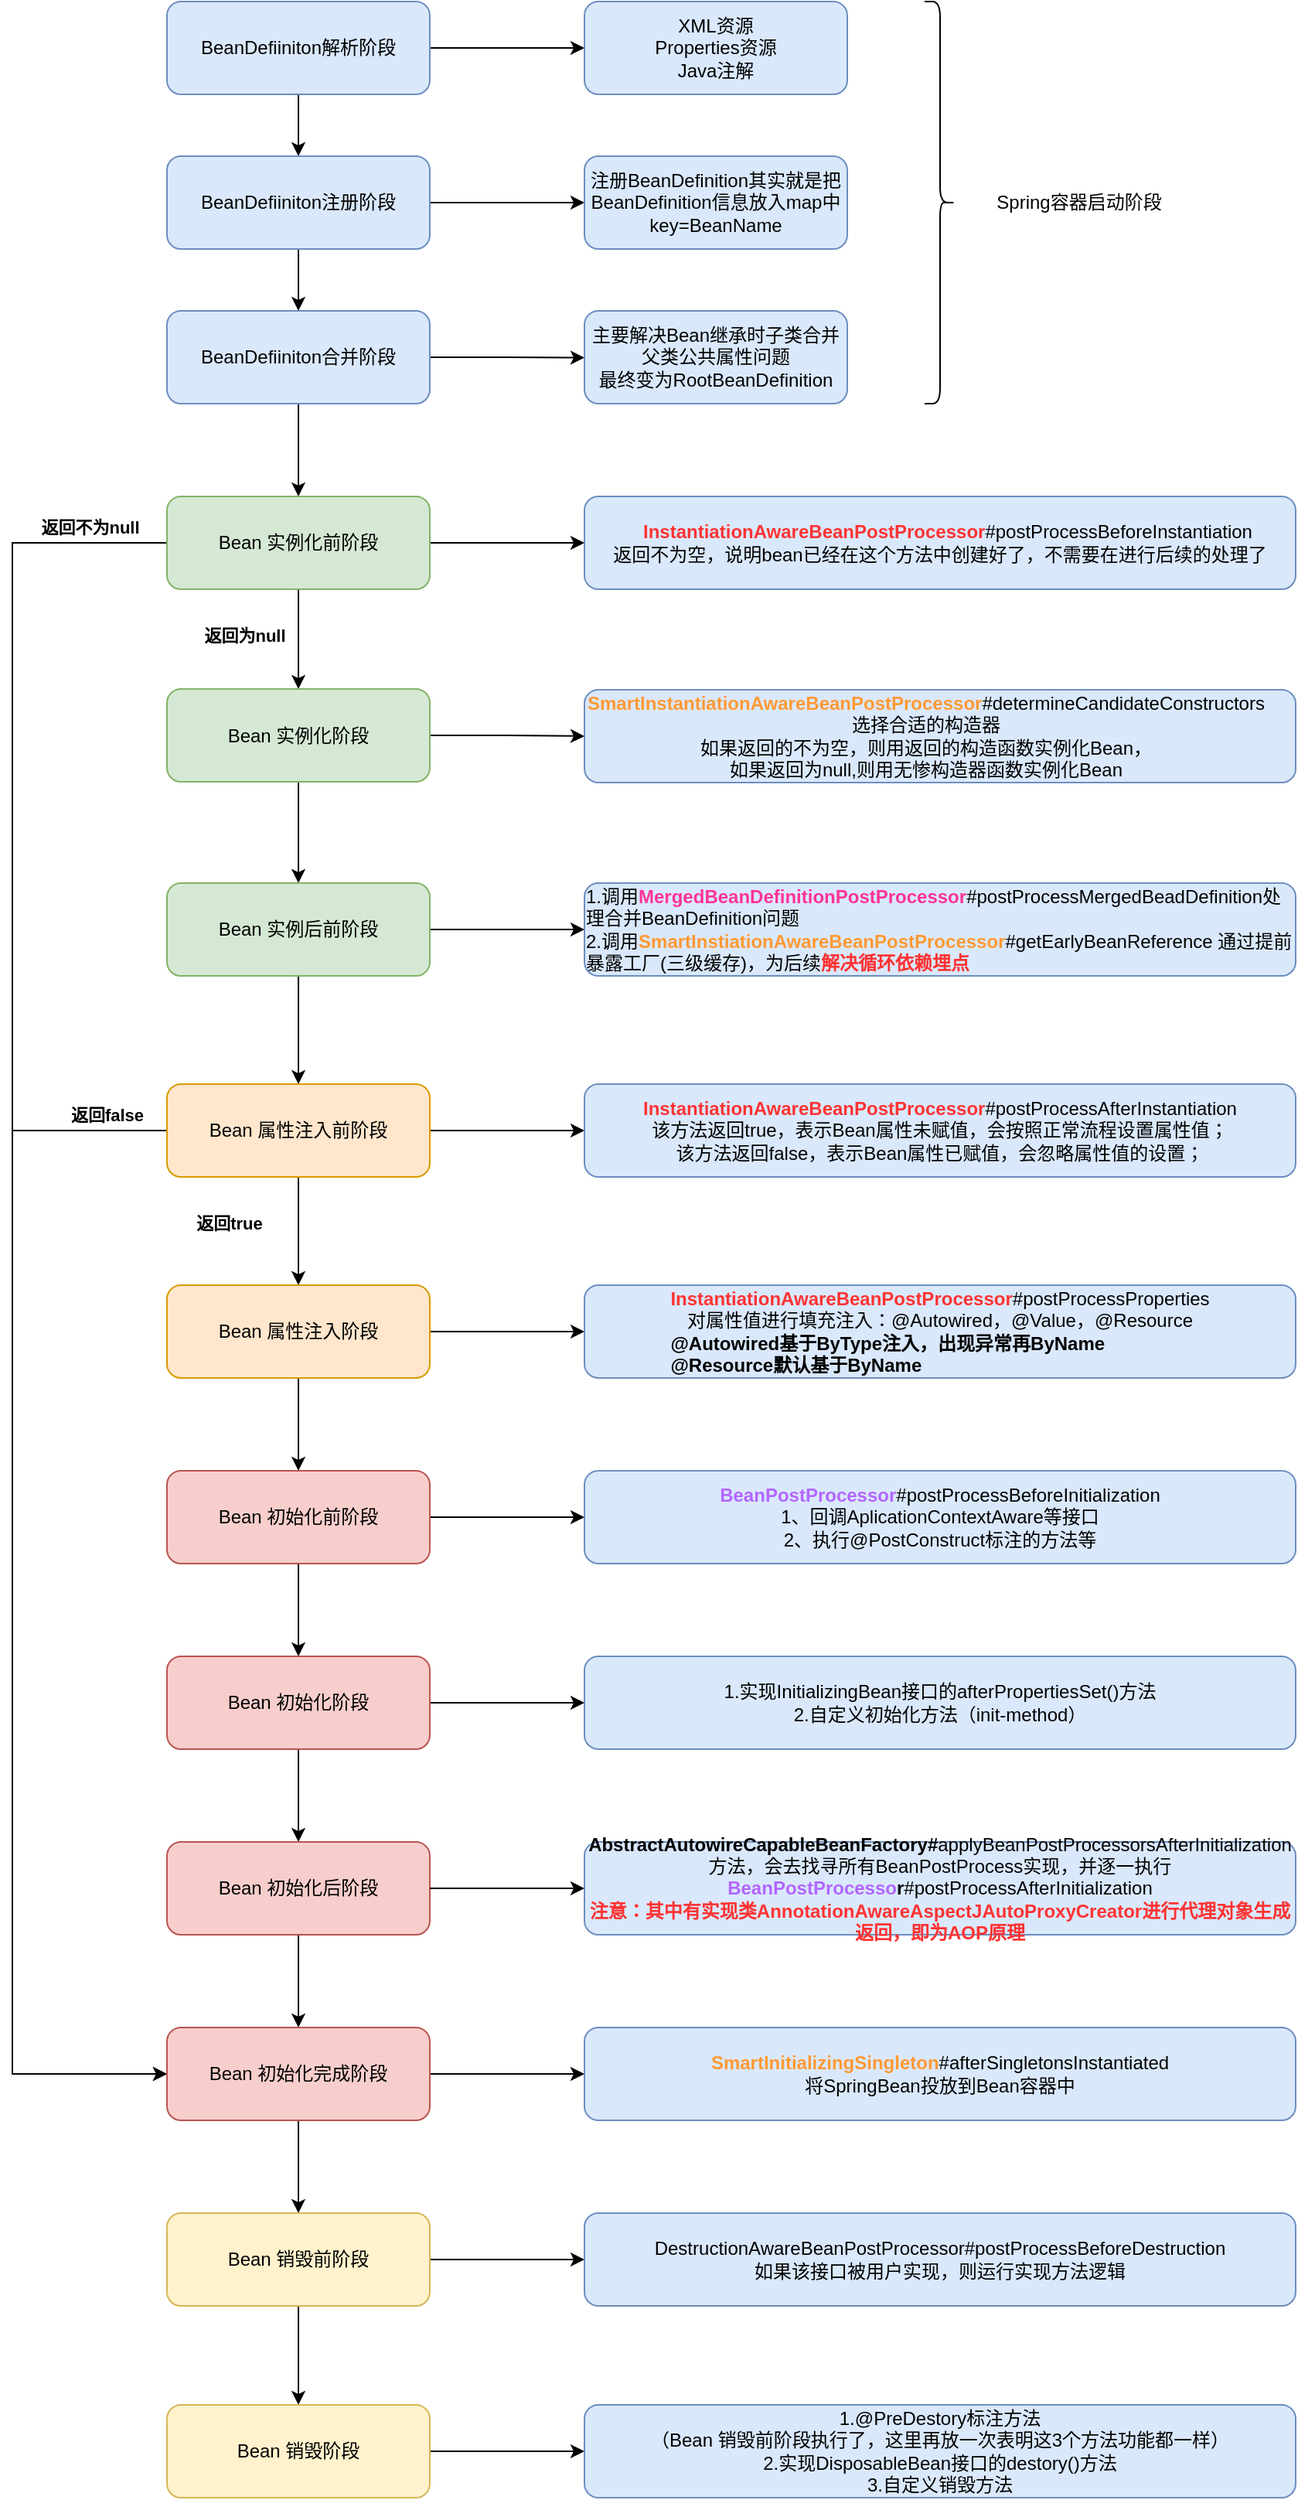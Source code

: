 <mxfile version="21.0.2" type="github">
  <diagram id="OlfqImsbNMb45H6n4PX8" name="第 1 页">
    <mxGraphModel dx="1195" dy="590" grid="1" gridSize="10" guides="1" tooltips="1" connect="1" arrows="1" fold="1" page="1" pageScale="1" pageWidth="827" pageHeight="1169" math="0" shadow="0">
      <root>
        <mxCell id="0" />
        <mxCell id="1" parent="0" />
        <mxCell id="ik_k4gAjeatmCQZmZOk4-6" style="edgeStyle=orthogonalEdgeStyle;rounded=0;orthogonalLoop=1;jettySize=auto;html=1;exitX=0.5;exitY=1;exitDx=0;exitDy=0;entryX=0.5;entryY=0;entryDx=0;entryDy=0;" parent="1" source="ik_k4gAjeatmCQZmZOk4-1" target="ik_k4gAjeatmCQZmZOk4-4" edge="1">
          <mxGeometry relative="1" as="geometry" />
        </mxCell>
        <mxCell id="ik_k4gAjeatmCQZmZOk4-8" style="edgeStyle=orthogonalEdgeStyle;rounded=0;orthogonalLoop=1;jettySize=auto;html=1;exitX=1;exitY=0.5;exitDx=0;exitDy=0;entryX=0;entryY=0.5;entryDx=0;entryDy=0;" parent="1" source="ik_k4gAjeatmCQZmZOk4-1" target="ik_k4gAjeatmCQZmZOk4-7" edge="1">
          <mxGeometry relative="1" as="geometry" />
        </mxCell>
        <mxCell id="ik_k4gAjeatmCQZmZOk4-1" value="BeanDefiiniton解析阶段" style="rounded=1;whiteSpace=wrap;html=1;fontStyle=0;fillColor=#dae8fc;strokeColor=#6c8ebf;" parent="1" vertex="1">
          <mxGeometry x="150" y="140" width="170" height="60" as="geometry" />
        </mxCell>
        <mxCell id="ik_k4gAjeatmCQZmZOk4-10" style="edgeStyle=orthogonalEdgeStyle;rounded=0;orthogonalLoop=1;jettySize=auto;html=1;exitX=1;exitY=0.5;exitDx=0;exitDy=0;entryX=0;entryY=0.5;entryDx=0;entryDy=0;" parent="1" source="ik_k4gAjeatmCQZmZOk4-4" target="ik_k4gAjeatmCQZmZOk4-9" edge="1">
          <mxGeometry relative="1" as="geometry" />
        </mxCell>
        <mxCell id="ik_k4gAjeatmCQZmZOk4-12" style="edgeStyle=orthogonalEdgeStyle;rounded=0;orthogonalLoop=1;jettySize=auto;html=1;exitX=0.5;exitY=1;exitDx=0;exitDy=0;entryX=0.5;entryY=0;entryDx=0;entryDy=0;" parent="1" source="ik_k4gAjeatmCQZmZOk4-4" target="ik_k4gAjeatmCQZmZOk4-11" edge="1">
          <mxGeometry relative="1" as="geometry" />
        </mxCell>
        <mxCell id="ik_k4gAjeatmCQZmZOk4-4" value="BeanDefiiniton注册阶段" style="rounded=1;whiteSpace=wrap;html=1;fontStyle=0;fillColor=#dae8fc;strokeColor=#6c8ebf;" parent="1" vertex="1">
          <mxGeometry x="150" y="240" width="170" height="60" as="geometry" />
        </mxCell>
        <mxCell id="ik_k4gAjeatmCQZmZOk4-7" value="XML资源&lt;br&gt;Properties资源&lt;br&gt;Java注解" style="rounded=1;whiteSpace=wrap;html=1;fontStyle=0;fillColor=#dae8fc;strokeColor=#6c8ebf;" parent="1" vertex="1">
          <mxGeometry x="420" y="140" width="170" height="60" as="geometry" />
        </mxCell>
        <mxCell id="ik_k4gAjeatmCQZmZOk4-9" value="&lt;br&gt;注册BeanDefinition其实就是把 BeanDefinition信息放入map中&lt;br&gt;key=BeanName&lt;br style=&quot;border-color: var(--border-color);&quot;&gt;&lt;span style=&quot;border-color: var(--border-color); color: rgba(0, 0, 0, 0); font-family: monospace; font-size: 0px; text-align: start;&quot;&gt;%3CmxGraphModel%3E%3Croot%3E%3CmxCell%20id%3D%220%22%2F%3E%3CmxCell%20id%3D%221%22%20parent%3D%220%22%2F%3E%3CmxCell%20id%3D%222%22%20value%3D%22XML%E8%B5%84%E6%BA%90%26lt%3Bbr%26gt%3BProperties%E8%B5%84%E6%BA%90%26lt%3Bbr%26gt%3BJava%E6%B3%A8%E8%A7%A3%22%20style%3D%22rounded%3D1%3BwhiteSpace%3Dwrap%3Bhtml%3D1%3BfontStyle%3D0%22%20vertex%3D%221%22%20parent%3D%221%22%3E%3CmxGeometry%20x%3D%22420%22%20y%3D%22140%22%20width%3D%22170%22%20height%3D%2260%22%20as%3D%22geometry%22%2F%3E%3C%2FmxCell%3E%3C%2Froot%3E%3C%2FmxGraphModel%3E&lt;br style=&quot;border-color: var(--border-color);&quot;&gt;&lt;/span&gt;" style="rounded=1;whiteSpace=wrap;html=1;fontStyle=0;fillColor=#dae8fc;strokeColor=#6c8ebf;" parent="1" vertex="1">
          <mxGeometry x="420" y="240" width="170" height="60" as="geometry" />
        </mxCell>
        <mxCell id="ik_k4gAjeatmCQZmZOk4-13" style="edgeStyle=orthogonalEdgeStyle;rounded=0;orthogonalLoop=1;jettySize=auto;html=1;exitX=1;exitY=0.5;exitDx=0;exitDy=0;" parent="1" source="ik_k4gAjeatmCQZmZOk4-11" edge="1">
          <mxGeometry relative="1" as="geometry">
            <mxPoint x="420" y="370.286" as="targetPoint" />
          </mxGeometry>
        </mxCell>
        <mxCell id="ik_k4gAjeatmCQZmZOk4-18" style="edgeStyle=orthogonalEdgeStyle;rounded=0;orthogonalLoop=1;jettySize=auto;html=1;exitX=0.5;exitY=1;exitDx=0;exitDy=0;entryX=0.5;entryY=0;entryDx=0;entryDy=0;" parent="1" source="ik_k4gAjeatmCQZmZOk4-11" target="ik_k4gAjeatmCQZmZOk4-17" edge="1">
          <mxGeometry relative="1" as="geometry" />
        </mxCell>
        <mxCell id="ik_k4gAjeatmCQZmZOk4-11" value="BeanDefiiniton合并阶段" style="rounded=1;whiteSpace=wrap;html=1;fontStyle=0;fillColor=#dae8fc;strokeColor=#6c8ebf;" parent="1" vertex="1">
          <mxGeometry x="150" y="340" width="170" height="60" as="geometry" />
        </mxCell>
        <mxCell id="ik_k4gAjeatmCQZmZOk4-14" value="&lt;br&gt;主要解决Bean继承时子类合并父类公共属性问题&lt;br&gt;最终变为RootBeanDefinition&lt;br style=&quot;border-color: var(--border-color);&quot;&gt;&lt;span style=&quot;border-color: var(--border-color); color: rgba(0, 0, 0, 0); font-family: monospace; font-size: 0px; text-align: start;&quot;&gt;%3CmxGraphModel%3E%3Croot%3E%3CmxCell%20id%3D%220%22%2F%3E%3CmxCell%20id%3D%221%22%20parent%3D%220%22%2F%3E%3CmxCell%20id%3D%222%22%20value%3D%22XML%E8%B5%84%E6%BA%90%26lt%3Bbr%26gt%3BProperties%E8%B5%84%E6%BA%90%26lt%3Bbr%26gt%3BJava%E6%B3%A8%E8%A7%A3%22%20style%3D%22rounded%3D1%3BwhiteSpace%3Dwrap%3Bhtml%3D1%3BfontStyle%3D0%22%20vertex%3D%221%22%20parent%3D%221%22%3E%3CmxGeometry%20x%3D%22420%22%20y%3D%22140%22%20width%3D%22170%22%20height%3D%2260%22%20as%3D%22geometry%22%2F%3E%3C%2FmxCell%3E%3C%2Froot%3E%3C%2FmxGraphModel%3E&lt;br style=&quot;border-color: var(--border-color);&quot;&gt;&lt;/span&gt;" style="rounded=1;whiteSpace=wrap;html=1;fontStyle=0;fillColor=#dae8fc;strokeColor=#6c8ebf;" parent="1" vertex="1">
          <mxGeometry x="420" y="340" width="170" height="60" as="geometry" />
        </mxCell>
        <mxCell id="ik_k4gAjeatmCQZmZOk4-15" value="" style="shape=curlyBracket;whiteSpace=wrap;html=1;rounded=1;flipH=1;labelPosition=right;verticalLabelPosition=middle;align=left;verticalAlign=middle;" parent="1" vertex="1">
          <mxGeometry x="640" y="140" width="20" height="260" as="geometry" />
        </mxCell>
        <mxCell id="ik_k4gAjeatmCQZmZOk4-16" value="Spring容器启动阶段" style="text;html=1;strokeColor=none;fillColor=none;align=center;verticalAlign=middle;whiteSpace=wrap;rounded=0;" parent="1" vertex="1">
          <mxGeometry x="680" y="255" width="120" height="30" as="geometry" />
        </mxCell>
        <mxCell id="ik_k4gAjeatmCQZmZOk4-20" style="edgeStyle=orthogonalEdgeStyle;rounded=0;orthogonalLoop=1;jettySize=auto;html=1;exitX=1;exitY=0.5;exitDx=0;exitDy=0;entryX=0;entryY=0.5;entryDx=0;entryDy=0;" parent="1" source="ik_k4gAjeatmCQZmZOk4-17" target="ik_k4gAjeatmCQZmZOk4-19" edge="1">
          <mxGeometry relative="1" as="geometry" />
        </mxCell>
        <mxCell id="ik_k4gAjeatmCQZmZOk4-23" value="返回为null" style="edgeStyle=orthogonalEdgeStyle;rounded=0;orthogonalLoop=1;jettySize=auto;html=1;exitX=0.5;exitY=1;exitDx=0;exitDy=0;entryX=0.5;entryY=0;entryDx=0;entryDy=0;fontStyle=1" parent="1" source="ik_k4gAjeatmCQZmZOk4-17" target="ik_k4gAjeatmCQZmZOk4-22" edge="1">
          <mxGeometry x="-0.07" y="-35" relative="1" as="geometry">
            <mxPoint as="offset" />
          </mxGeometry>
        </mxCell>
        <mxCell id="ik_k4gAjeatmCQZmZOk4-71" style="edgeStyle=orthogonalEdgeStyle;rounded=0;orthogonalLoop=1;jettySize=auto;html=1;exitX=0;exitY=0.5;exitDx=0;exitDy=0;entryX=0;entryY=0.5;entryDx=0;entryDy=0;" parent="1" source="ik_k4gAjeatmCQZmZOk4-17" target="ik_k4gAjeatmCQZmZOk4-58" edge="1">
          <mxGeometry relative="1" as="geometry">
            <mxPoint x="70" y="770" as="targetPoint" />
            <Array as="points">
              <mxPoint x="50" y="490" />
              <mxPoint x="50" y="1480" />
            </Array>
          </mxGeometry>
        </mxCell>
        <mxCell id="ik_k4gAjeatmCQZmZOk4-74" value="返回不为null" style="edgeLabel;html=1;align=center;verticalAlign=middle;resizable=0;points=[];fontStyle=1" parent="ik_k4gAjeatmCQZmZOk4-71" vertex="1" connectable="0">
          <mxGeometry x="-0.896" y="-2" relative="1" as="geometry">
            <mxPoint x="12" y="-8" as="offset" />
          </mxGeometry>
        </mxCell>
        <mxCell id="ik_k4gAjeatmCQZmZOk4-17" value="Bean 实例化前阶段" style="rounded=1;whiteSpace=wrap;html=1;fontStyle=0;fillColor=#d5e8d4;strokeColor=#82b366;" parent="1" vertex="1">
          <mxGeometry x="150" y="460" width="170" height="60" as="geometry" />
        </mxCell>
        <mxCell id="ik_k4gAjeatmCQZmZOk4-19" value="&lt;div style=&quot;&quot;&gt;&amp;nbsp; &lt;font color=&quot;#b5739d&quot;&gt;&amp;nbsp;&lt;/font&gt;&lt;b style=&quot;&quot;&gt;&lt;font color=&quot;#ff3333&quot;&gt;InstantiationAwareBeanPostProcessor&lt;/font&gt;&lt;/b&gt;#postProcessBeforeInstantiation&lt;br&gt;返回不为空，说明bean已经在这个方法中创建好了，不需要在进行后续的处理了&lt;/div&gt;" style="rounded=1;whiteSpace=wrap;html=1;fontStyle=0;align=center;fillColor=#dae8fc;strokeColor=#6c8ebf;" parent="1" vertex="1">
          <mxGeometry x="420" y="460" width="460" height="60" as="geometry" />
        </mxCell>
        <mxCell id="ik_k4gAjeatmCQZmZOk4-25" style="edgeStyle=orthogonalEdgeStyle;rounded=0;orthogonalLoop=1;jettySize=auto;html=1;exitX=1;exitY=0.5;exitDx=0;exitDy=0;entryX=0;entryY=0.5;entryDx=0;entryDy=0;" parent="1" source="ik_k4gAjeatmCQZmZOk4-22" target="ik_k4gAjeatmCQZmZOk4-24" edge="1">
          <mxGeometry relative="1" as="geometry" />
        </mxCell>
        <mxCell id="ik_k4gAjeatmCQZmZOk4-27" style="edgeStyle=orthogonalEdgeStyle;rounded=0;orthogonalLoop=1;jettySize=auto;html=1;exitX=0.5;exitY=1;exitDx=0;exitDy=0;entryX=0.5;entryY=0;entryDx=0;entryDy=0;" parent="1" source="ik_k4gAjeatmCQZmZOk4-22" target="ik_k4gAjeatmCQZmZOk4-26" edge="1">
          <mxGeometry relative="1" as="geometry" />
        </mxCell>
        <mxCell id="ik_k4gAjeatmCQZmZOk4-22" value="Bean 实例化阶段" style="rounded=1;whiteSpace=wrap;html=1;fontStyle=0;fillColor=#d5e8d4;strokeColor=#82b366;" parent="1" vertex="1">
          <mxGeometry x="150" y="584.5" width="170" height="60" as="geometry" />
        </mxCell>
        <mxCell id="ik_k4gAjeatmCQZmZOk4-24" value="&lt;div style=&quot;&quot;&gt;&lt;font color=&quot;#ff9933&quot;&gt;&lt;b&gt;SmartInstantiationAwareBeanPostProcessor&lt;/b&gt;&lt;/font&gt;#determineCandidateConstructors&lt;br&gt;&lt;div style=&quot;text-align: center;&quot;&gt;&lt;span style=&quot;background-color: initial;&quot;&gt;选择合适的构造器&lt;br&gt;如果返回的不为空，则用返回的构造函数实例化Bean，&lt;br&gt;如果返回为null,则用无惨构造器函数实例化Bean&lt;/span&gt;&lt;/div&gt;&lt;/div&gt;" style="rounded=1;whiteSpace=wrap;html=1;fontStyle=0;align=left;fillColor=#dae8fc;strokeColor=#6c8ebf;" parent="1" vertex="1">
          <mxGeometry x="420" y="585" width="460" height="60" as="geometry" />
        </mxCell>
        <mxCell id="ik_k4gAjeatmCQZmZOk4-32" style="edgeStyle=orthogonalEdgeStyle;rounded=0;orthogonalLoop=1;jettySize=auto;html=1;exitX=1;exitY=0.5;exitDx=0;exitDy=0;" parent="1" source="ik_k4gAjeatmCQZmZOk4-26" target="ik_k4gAjeatmCQZmZOk4-30" edge="1">
          <mxGeometry relative="1" as="geometry" />
        </mxCell>
        <mxCell id="ik_k4gAjeatmCQZmZOk4-35" style="edgeStyle=orthogonalEdgeStyle;rounded=0;orthogonalLoop=1;jettySize=auto;html=1;exitX=0.5;exitY=1;exitDx=0;exitDy=0;entryX=0.5;entryY=0;entryDx=0;entryDy=0;" parent="1" source="ik_k4gAjeatmCQZmZOk4-26" target="ik_k4gAjeatmCQZmZOk4-34" edge="1">
          <mxGeometry relative="1" as="geometry" />
        </mxCell>
        <mxCell id="ik_k4gAjeatmCQZmZOk4-26" value="Bean 实例后前阶段" style="rounded=1;whiteSpace=wrap;html=1;fontStyle=0;fillColor=#d5e8d4;strokeColor=#82b366;" parent="1" vertex="1">
          <mxGeometry x="150" y="710" width="170" height="60" as="geometry" />
        </mxCell>
        <mxCell id="ik_k4gAjeatmCQZmZOk4-30" value="&lt;div style=&quot;&quot;&gt;&lt;div style=&quot;&quot;&gt;&lt;div style=&quot;text-align: left;&quot;&gt;&lt;span style=&quot;background-color: initial;&quot;&gt;1.调用&lt;font color=&quot;#ff3399&quot;&gt;&lt;b&gt;MergedBeanDefinitionPostProcessor&lt;/b&gt;&lt;/font&gt;#postProcessMergedBeadDefinition处理合并BeanDefinition问题&lt;/span&gt;&lt;/div&gt;&lt;div style=&quot;text-align: left;&quot;&gt;&lt;span style=&quot;background-color: initial;&quot;&gt;2.调用&lt;font color=&quot;#ff9933&quot;&gt;&lt;b&gt;SmartInstiationAwareBeanPostProcessor&lt;/b&gt;&lt;/font&gt;#getEarlyBeanReference 通过提前暴露工厂(三级缓存)，为后续&lt;b&gt;&lt;font color=&quot;#ff3333&quot;&gt;解决循环依赖埋点&lt;/font&gt;&lt;/b&gt;&lt;/span&gt;&lt;/div&gt;&lt;/div&gt;&lt;/div&gt;" style="rounded=1;whiteSpace=wrap;html=1;fontStyle=0;align=center;fillColor=#dae8fc;strokeColor=#6c8ebf;" parent="1" vertex="1">
          <mxGeometry x="420" y="710" width="460" height="60" as="geometry" />
        </mxCell>
        <mxCell id="ik_k4gAjeatmCQZmZOk4-37" style="edgeStyle=orthogonalEdgeStyle;rounded=0;orthogonalLoop=1;jettySize=auto;html=1;exitX=1;exitY=0.5;exitDx=0;exitDy=0;entryX=0;entryY=0.5;entryDx=0;entryDy=0;" parent="1" source="ik_k4gAjeatmCQZmZOk4-34" target="ik_k4gAjeatmCQZmZOk4-36" edge="1">
          <mxGeometry relative="1" as="geometry" />
        </mxCell>
        <mxCell id="ik_k4gAjeatmCQZmZOk4-41" value="返回true" style="edgeStyle=orthogonalEdgeStyle;rounded=0;orthogonalLoop=1;jettySize=auto;html=1;exitX=0.5;exitY=1;exitDx=0;exitDy=0;entryX=0.5;entryY=0;entryDx=0;entryDy=0;fontStyle=1" parent="1" source="ik_k4gAjeatmCQZmZOk4-34" target="ik_k4gAjeatmCQZmZOk4-38" edge="1">
          <mxGeometry x="-0.143" y="-45" relative="1" as="geometry">
            <mxPoint as="offset" />
          </mxGeometry>
        </mxCell>
        <mxCell id="ik_k4gAjeatmCQZmZOk4-72" style="edgeStyle=orthogonalEdgeStyle;rounded=0;orthogonalLoop=1;jettySize=auto;html=1;exitX=0;exitY=0.5;exitDx=0;exitDy=0;entryX=0;entryY=0.5;entryDx=0;entryDy=0;" parent="1" source="ik_k4gAjeatmCQZmZOk4-34" target="ik_k4gAjeatmCQZmZOk4-58" edge="1">
          <mxGeometry relative="1" as="geometry">
            <Array as="points">
              <mxPoint x="50" y="870" />
              <mxPoint x="50" y="1480" />
            </Array>
          </mxGeometry>
        </mxCell>
        <mxCell id="ik_k4gAjeatmCQZmZOk4-73" value="返回false" style="edgeLabel;html=1;align=center;verticalAlign=middle;resizable=0;points=[];fontStyle=1" parent="ik_k4gAjeatmCQZmZOk4-72" vertex="1" connectable="0">
          <mxGeometry x="-0.848" y="-3" relative="1" as="geometry">
            <mxPoint x="22" y="-7" as="offset" />
          </mxGeometry>
        </mxCell>
        <mxCell id="ik_k4gAjeatmCQZmZOk4-34" value="Bean 属性注入前阶段" style="rounded=1;whiteSpace=wrap;html=1;fontStyle=0;fillColor=#ffe6cc;strokeColor=#d79b00;" parent="1" vertex="1">
          <mxGeometry x="150" y="840" width="170" height="60" as="geometry" />
        </mxCell>
        <mxCell id="ik_k4gAjeatmCQZmZOk4-36" value="&lt;div style=&quot;&quot;&gt;&lt;div style=&quot;&quot;&gt;&lt;b style=&quot;&quot;&gt;&lt;font color=&quot;#ff3333&quot;&gt;InstantiationAwareBeanPostProcessor&lt;/font&gt;&lt;/b&gt;#postProcessAfterInstantiation&lt;br&gt;该方法返回true，表示Bean属性未赋值，会按照正常流程设置属性值；&lt;br&gt;该方法返回false，&lt;span style=&quot;background-color: initial;&quot;&gt;表示Bean属性已赋值，&lt;/span&gt;&lt;span style=&quot;background-color: initial;&quot;&gt;会忽略属性值的设置；&lt;/span&gt;&lt;/div&gt;&lt;/div&gt;" style="rounded=1;whiteSpace=wrap;html=1;fontStyle=0;align=center;fillColor=#dae8fc;strokeColor=#6c8ebf;" parent="1" vertex="1">
          <mxGeometry x="420" y="840" width="460" height="60" as="geometry" />
        </mxCell>
        <mxCell id="ik_k4gAjeatmCQZmZOk4-40" style="edgeStyle=orthogonalEdgeStyle;rounded=0;orthogonalLoop=1;jettySize=auto;html=1;exitX=1;exitY=0.5;exitDx=0;exitDy=0;entryX=0;entryY=0.5;entryDx=0;entryDy=0;" parent="1" source="ik_k4gAjeatmCQZmZOk4-38" target="ik_k4gAjeatmCQZmZOk4-39" edge="1">
          <mxGeometry relative="1" as="geometry" />
        </mxCell>
        <mxCell id="ik_k4gAjeatmCQZmZOk4-45" style="edgeStyle=orthogonalEdgeStyle;rounded=0;orthogonalLoop=1;jettySize=auto;html=1;exitX=0.5;exitY=1;exitDx=0;exitDy=0;" parent="1" source="ik_k4gAjeatmCQZmZOk4-38" target="ik_k4gAjeatmCQZmZOk4-43" edge="1">
          <mxGeometry relative="1" as="geometry" />
        </mxCell>
        <mxCell id="ik_k4gAjeatmCQZmZOk4-38" value="Bean 属性注入阶段" style="rounded=1;whiteSpace=wrap;html=1;fontStyle=0;fillColor=#ffe6cc;strokeColor=#d79b00;" parent="1" vertex="1">
          <mxGeometry x="150" y="970" width="170" height="60" as="geometry" />
        </mxCell>
        <mxCell id="ik_k4gAjeatmCQZmZOk4-39" value="&lt;div style=&quot;&quot;&gt;&lt;div style=&quot;&quot;&gt;&lt;b style=&quot;&quot;&gt;&lt;font color=&quot;#ff3333&quot;&gt;InstantiationAwareBeanPostProcessor&lt;/font&gt;&lt;/b&gt;#postProcessProperties&lt;br&gt;对属性值进行填充注入：@Autowired，@Value，@Resource&lt;br&gt;&lt;/div&gt;&lt;div style=&quot;text-align: left;&quot;&gt;&lt;b&gt;@Autowired基于ByType注入，出现异常再ByName&lt;/b&gt;&lt;/div&gt;&lt;div style=&quot;text-align: left;&quot;&gt;&lt;b&gt;@Resource默认基于ByName&lt;/b&gt;&lt;/div&gt;&lt;/div&gt;" style="rounded=1;whiteSpace=wrap;html=1;fontStyle=0;align=center;fillColor=#dae8fc;strokeColor=#6c8ebf;" parent="1" vertex="1">
          <mxGeometry x="420" y="970" width="460" height="60" as="geometry" />
        </mxCell>
        <mxCell id="ik_k4gAjeatmCQZmZOk4-47" style="edgeStyle=orthogonalEdgeStyle;rounded=0;orthogonalLoop=1;jettySize=auto;html=1;exitX=1;exitY=0.5;exitDx=0;exitDy=0;entryX=0;entryY=0.5;entryDx=0;entryDy=0;" parent="1" source="ik_k4gAjeatmCQZmZOk4-43" target="ik_k4gAjeatmCQZmZOk4-46" edge="1">
          <mxGeometry relative="1" as="geometry" />
        </mxCell>
        <mxCell id="ik_k4gAjeatmCQZmZOk4-51" style="edgeStyle=orthogonalEdgeStyle;rounded=0;orthogonalLoop=1;jettySize=auto;html=1;exitX=0.5;exitY=1;exitDx=0;exitDy=0;entryX=0.5;entryY=0;entryDx=0;entryDy=0;" parent="1" source="ik_k4gAjeatmCQZmZOk4-43" target="ik_k4gAjeatmCQZmZOk4-48" edge="1">
          <mxGeometry relative="1" as="geometry" />
        </mxCell>
        <mxCell id="ik_k4gAjeatmCQZmZOk4-43" value="Bean 初始化前阶段" style="rounded=1;whiteSpace=wrap;html=1;fontStyle=0;fillColor=#f8cecc;strokeColor=#b85450;" parent="1" vertex="1">
          <mxGeometry x="150" y="1090" width="170" height="60" as="geometry" />
        </mxCell>
        <mxCell id="ik_k4gAjeatmCQZmZOk4-46" value="&lt;div style=&quot;&quot;&gt;&lt;div style=&quot;&quot;&gt;&lt;font color=&quot;#b266ff&quot;&gt;&lt;b&gt;BeanPostProcessor&lt;/b&gt;&lt;/font&gt;#postProcessBeforeInitialization&lt;br&gt;1、回调AplicationContextAware等接口&lt;br&gt;2、执行@PostConstruct标注的方法等&lt;/div&gt;&lt;/div&gt;" style="rounded=1;whiteSpace=wrap;html=1;fontStyle=0;align=center;fillColor=#dae8fc;strokeColor=#6c8ebf;" parent="1" vertex="1">
          <mxGeometry x="420" y="1090" width="460" height="60" as="geometry" />
        </mxCell>
        <mxCell id="ik_k4gAjeatmCQZmZOk4-50" style="edgeStyle=orthogonalEdgeStyle;rounded=0;orthogonalLoop=1;jettySize=auto;html=1;exitX=1;exitY=0.5;exitDx=0;exitDy=0;entryX=0;entryY=0.5;entryDx=0;entryDy=0;" parent="1" source="ik_k4gAjeatmCQZmZOk4-48" target="ik_k4gAjeatmCQZmZOk4-49" edge="1">
          <mxGeometry relative="1" as="geometry" />
        </mxCell>
        <mxCell id="ik_k4gAjeatmCQZmZOk4-54" style="edgeStyle=orthogonalEdgeStyle;rounded=0;orthogonalLoop=1;jettySize=auto;html=1;exitX=0.5;exitY=1;exitDx=0;exitDy=0;" parent="1" source="ik_k4gAjeatmCQZmZOk4-48" target="ik_k4gAjeatmCQZmZOk4-52" edge="1">
          <mxGeometry relative="1" as="geometry" />
        </mxCell>
        <mxCell id="ik_k4gAjeatmCQZmZOk4-48" value="Bean 初始化阶段" style="rounded=1;whiteSpace=wrap;html=1;fontStyle=0;fillColor=#f8cecc;strokeColor=#b85450;" parent="1" vertex="1">
          <mxGeometry x="150" y="1210" width="170" height="60" as="geometry" />
        </mxCell>
        <mxCell id="ik_k4gAjeatmCQZmZOk4-49" value="&lt;div style=&quot;&quot;&gt;&lt;div style=&quot;&quot;&gt;1.实现InitializingBean接口的afterPropertiesSet()方法&lt;br&gt;2.自定义初始化方法（init-method）&lt;/div&gt;&lt;/div&gt;" style="rounded=1;whiteSpace=wrap;html=1;fontStyle=0;align=center;fillColor=#dae8fc;strokeColor=#6c8ebf;" parent="1" vertex="1">
          <mxGeometry x="420" y="1210" width="460" height="60" as="geometry" />
        </mxCell>
        <mxCell id="ik_k4gAjeatmCQZmZOk4-60" style="edgeStyle=orthogonalEdgeStyle;rounded=0;orthogonalLoop=1;jettySize=auto;html=1;exitX=0.5;exitY=1;exitDx=0;exitDy=0;" parent="1" source="ik_k4gAjeatmCQZmZOk4-52" target="ik_k4gAjeatmCQZmZOk4-58" edge="1">
          <mxGeometry relative="1" as="geometry" />
        </mxCell>
        <mxCell id="ik_k4gAjeatmCQZmZOk4-52" value="Bean 初始化后阶段" style="rounded=1;whiteSpace=wrap;html=1;fontStyle=0;fillColor=#f8cecc;strokeColor=#b85450;" parent="1" vertex="1">
          <mxGeometry x="150" y="1330" width="170" height="60" as="geometry" />
        </mxCell>
        <mxCell id="ik_k4gAjeatmCQZmZOk4-62" style="edgeStyle=orthogonalEdgeStyle;rounded=0;orthogonalLoop=1;jettySize=auto;html=1;exitX=1;exitY=0.5;exitDx=0;exitDy=0;entryX=0;entryY=0.5;entryDx=0;entryDy=0;" parent="1" source="ik_k4gAjeatmCQZmZOk4-52" target="ik_k4gAjeatmCQZmZOk4-61" edge="1">
          <mxGeometry relative="1" as="geometry" />
        </mxCell>
        <mxCell id="ik_k4gAjeatmCQZmZOk4-64" style="edgeStyle=orthogonalEdgeStyle;rounded=0;orthogonalLoop=1;jettySize=auto;html=1;exitX=0.5;exitY=1;exitDx=0;exitDy=0;entryX=0.5;entryY=0;entryDx=0;entryDy=0;" parent="1" source="ik_k4gAjeatmCQZmZOk4-58" target="ik_k4gAjeatmCQZmZOk4-63" edge="1">
          <mxGeometry relative="1" as="geometry" />
        </mxCell>
        <mxCell id="0U1U2GIOByvi6HbQoDaQ-3" style="edgeStyle=orthogonalEdgeStyle;rounded=0;orthogonalLoop=1;jettySize=auto;html=1;exitX=1;exitY=0.5;exitDx=0;exitDy=0;entryX=0;entryY=0.5;entryDx=0;entryDy=0;fontColor=#FF9933;" parent="1" source="ik_k4gAjeatmCQZmZOk4-58" target="0U1U2GIOByvi6HbQoDaQ-2" edge="1">
          <mxGeometry relative="1" as="geometry" />
        </mxCell>
        <mxCell id="ik_k4gAjeatmCQZmZOk4-58" value="Bean 初始化完成阶段" style="rounded=1;whiteSpace=wrap;html=1;fontStyle=0;fillColor=#f8cecc;strokeColor=#b85450;" parent="1" vertex="1">
          <mxGeometry x="150" y="1450" width="170" height="60" as="geometry" />
        </mxCell>
        <mxCell id="ik_k4gAjeatmCQZmZOk4-61" value="&lt;div style=&quot;&quot;&gt;&lt;div style=&quot;&quot;&gt;&lt;b style=&quot;&quot;&gt;AbstractAutowireCapableBeanFactory#&lt;/b&gt;applyBeanPostProcessorsAfterInitialization&lt;br&gt;方法，会去找寻所有BeanPostProcess实现，并逐一执行&lt;/div&gt;&lt;div style=&quot;&quot;&gt;&lt;b&gt;&lt;font color=&quot;#b266ff&quot;&gt;BeanPostProcesso&lt;/font&gt;r&lt;/b&gt;#postProcessAfterInitialization&lt;/div&gt;&lt;div style=&quot;&quot;&gt;&lt;b&gt;&lt;font color=&quot;#ff3333&quot;&gt;注意：其中有实现类AnnotationAwareAspectJAutoProxyCreator进行代理对象生成返回，即为AOP原理&lt;/font&gt;&lt;/b&gt;&lt;/div&gt;&lt;/div&gt;" style="rounded=1;whiteSpace=wrap;html=1;fontStyle=0;align=center;fillColor=#dae8fc;strokeColor=#6c8ebf;" parent="1" vertex="1">
          <mxGeometry x="420" y="1330" width="460" height="60" as="geometry" />
        </mxCell>
        <mxCell id="ik_k4gAjeatmCQZmZOk4-66" style="edgeStyle=orthogonalEdgeStyle;rounded=0;orthogonalLoop=1;jettySize=auto;html=1;exitX=1;exitY=0.5;exitDx=0;exitDy=0;entryX=0;entryY=0.5;entryDx=0;entryDy=0;" parent="1" source="ik_k4gAjeatmCQZmZOk4-63" target="ik_k4gAjeatmCQZmZOk4-65" edge="1">
          <mxGeometry relative="1" as="geometry" />
        </mxCell>
        <mxCell id="ik_k4gAjeatmCQZmZOk4-68" style="edgeStyle=orthogonalEdgeStyle;rounded=0;orthogonalLoop=1;jettySize=auto;html=1;exitX=0.5;exitY=1;exitDx=0;exitDy=0;" parent="1" source="ik_k4gAjeatmCQZmZOk4-63" target="ik_k4gAjeatmCQZmZOk4-67" edge="1">
          <mxGeometry relative="1" as="geometry" />
        </mxCell>
        <mxCell id="ik_k4gAjeatmCQZmZOk4-63" value="Bean 销毁前阶段" style="rounded=1;whiteSpace=wrap;html=1;fontStyle=0;fillColor=#fff2cc;strokeColor=#d6b656;" parent="1" vertex="1">
          <mxGeometry x="150" y="1570" width="170" height="60" as="geometry" />
        </mxCell>
        <mxCell id="ik_k4gAjeatmCQZmZOk4-65" value="&lt;div style=&quot;&quot;&gt;&lt;div style=&quot;&quot;&gt;DestructionAwareBeanPostProcessor#postProcessBeforeDestruction&lt;/div&gt;&lt;div style=&quot;&quot;&gt;如果该接口被用户实现，则运行实现方法逻辑&lt;/div&gt;&lt;/div&gt;" style="rounded=1;whiteSpace=wrap;html=1;fontStyle=0;align=center;fillColor=#dae8fc;strokeColor=#6c8ebf;" parent="1" vertex="1">
          <mxGeometry x="420" y="1570" width="460" height="60" as="geometry" />
        </mxCell>
        <mxCell id="ik_k4gAjeatmCQZmZOk4-70" style="edgeStyle=orthogonalEdgeStyle;rounded=0;orthogonalLoop=1;jettySize=auto;html=1;exitX=1;exitY=0.5;exitDx=0;exitDy=0;entryX=0;entryY=0.5;entryDx=0;entryDy=0;" parent="1" source="ik_k4gAjeatmCQZmZOk4-67" target="ik_k4gAjeatmCQZmZOk4-69" edge="1">
          <mxGeometry relative="1" as="geometry" />
        </mxCell>
        <mxCell id="ik_k4gAjeatmCQZmZOk4-67" value="Bean 销毁阶段" style="rounded=1;whiteSpace=wrap;html=1;fontStyle=0;fillColor=#fff2cc;strokeColor=#d6b656;" parent="1" vertex="1">
          <mxGeometry x="150" y="1694" width="170" height="60" as="geometry" />
        </mxCell>
        <mxCell id="ik_k4gAjeatmCQZmZOk4-69" value="&lt;div style=&quot;&quot;&gt;&lt;div style=&quot;&quot;&gt;1.@PreDestory标注方法&lt;br&gt;（Bean 销毁前阶段执行了，这里再放一次表明这3个方法功能都一样）&lt;br&gt;2.实现DisposableBean接口的destory()方法&lt;br&gt;3.自定义销毁方法&lt;/div&gt;&lt;/div&gt;" style="rounded=1;whiteSpace=wrap;html=1;fontStyle=0;align=center;fillColor=#dae8fc;strokeColor=#6c8ebf;" parent="1" vertex="1">
          <mxGeometry x="420" y="1694" width="460" height="60" as="geometry" />
        </mxCell>
        <mxCell id="0U1U2GIOByvi6HbQoDaQ-2" value="&lt;div style=&quot;&quot;&gt;&lt;div style=&quot;&quot;&gt;&lt;font color=&quot;#ff9933&quot;&gt;&lt;b&gt;SmartInitializingSingleton&lt;/b&gt;&lt;/font&gt;#afterSingletonsInstantiated&lt;br&gt;将SpringBean投放到Bean容器中&lt;/div&gt;&lt;/div&gt;" style="rounded=1;whiteSpace=wrap;html=1;fontStyle=0;align=center;fillColor=#dae8fc;strokeColor=#6c8ebf;" parent="1" vertex="1">
          <mxGeometry x="420" y="1450" width="460" height="60" as="geometry" />
        </mxCell>
      </root>
    </mxGraphModel>
  </diagram>
</mxfile>
